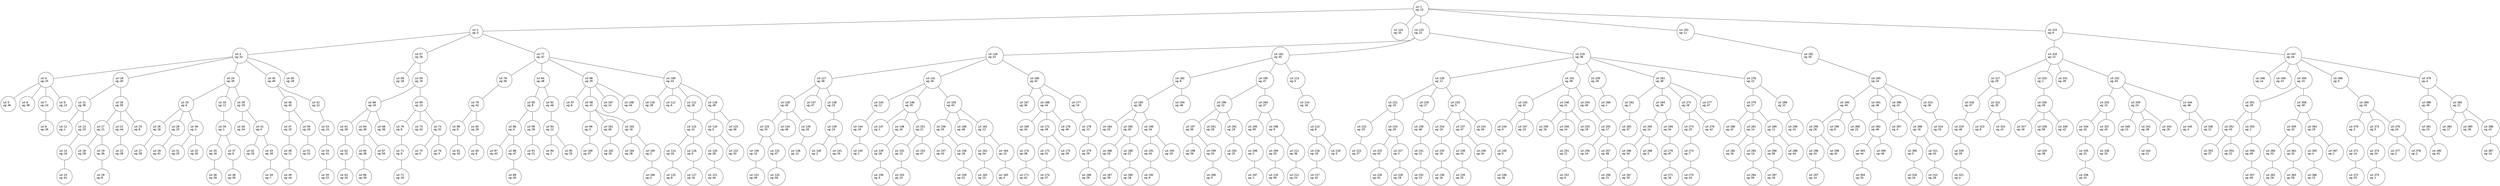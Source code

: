 graph G {
node [color=black,
fillcolor=white,
shape=circle,
fontname=Courier,
style=filled
];
node0001[label="id:1\lwg:13\l"];
node0001 -- node0002
node0001 -- node0124
node0001 -- node0125
node0001 -- node0291
node0001 -- node0315
node0002[label="id:2\lwg:3\l"];
node0002 -- node0003
node0002 -- node0057
node0002 -- node0077
node0003[label="id:3\lwg:33\l"];
node0003 -- node0004
node0003 -- node0010
node0003 -- node0024
node0003 -- node0045
node0003 -- node0056
node0004[label="id:4\lwg:25\l"];
node0004 -- node0005
node0004 -- node0006
node0004 -- node0007
node0004 -- node0009
node0005[label="id:5\lwg:46\l"];
node0006[label="id:6\lwg:38\l"];
node0007[label="id:7\lwg:24\l"];
node0007 -- node0008
node0008[label="id:8\lwg:26\l"];
node0009[label="id:9\lwg:13\l"];
node0010[label="id:10\lwg:45\l"];
node0010 -- node0011
node0010 -- node0016
node0011[label="id:11\lwg:38\l"];
node0011 -- node0012
node0011 -- node0013
node0012[label="id:12\lwg:1\l"];
node0013[label="id:13\lwg:23\l"];
node0013 -- node0014
node0014[label="id:14\lwg:10\l"];
node0014 -- node0015
node0015[label="id:15\lwg:41\l"];
node0016[label="id:16\lwg:50\l"];
node0016 -- node0017
node0016 -- node0021
node0016 -- node0023
node0017[label="id:17\lwg:21\l"];
node0017 -- node0018
node0017 -- node0019
node0018[label="id:18\lwg:28\l"];
node0019[label="id:19\lwg:36\l"];
node0019 -- node0020
node0020[label="id:20\lwg:8\l"];
node0021[label="id:21\lwg:44\l"];
node0021 -- node0022
node0022[label="id:22\lwg:38\l"];
node0023[label="id:23\lwg:8\l"];
node0024[label="id:24\lwg:39\l"];
node0024 -- node0025
node0024 -- node0033
node0024 -- node0039
node0025[label="id:25\lwg:6\l"];
node0025 -- node0026
node0025 -- node0028
node0025 -- node0030
node0026[label="id:26\lwg:18\l"];
node0026 -- node0027
node0027[label="id:27\lwg:39\l"];
node0028[label="id:28\lwg:25\l"];
node0028 -- node0029
node0029[label="id:29\lwg:41\l"];
node0030[label="id:30\lwg:3\l"];
node0030 -- node0031
node0030 -- node0032
node0031[label="id:31\lwg:25\l"];
node0032[label="id:32\lwg:35\l"];
node0033[label="id:33\lwg:11\l"];
node0033 -- node0034
node0034[label="id:34\lwg:1\l"];
node0034 -- node0035
node0034 -- node0037
node0035[label="id:35\lwg:16\l"];
node0035 -- node0036
node0036[label="id:36\lwg:26\l"];
node0037[label="id:37\lwg:6\l"];
node0037 -- node0038
node0038[label="id:38\lwg:30\l"];
node0039[label="id:39\lwg:29\l"];
node0039 -- node0040
node0039 -- node0041
node0040[label="id:40\lwg:34\l"];
node0041[label="id:41\lwg:4\l"];
node0041 -- node0042
node0041 -- node0043
node0042[label="id:42\lwg:29\l"];
node0043[label="id:43\lwg:20\l"];
node0043 -- node0044
node0044[label="id:44\lwg:7\l"];
node0045[label="id:45\lwg:40\l"];
node0045 -- node0046
node0045 -- node0052
node0046[label="id:46\lwg:43\l"];
node0046 -- node0047
node0046 -- node0050
node0047[label="id:47\lwg:15\l"];
node0047 -- node0048
node0048[label="id:48\lwg:11\l"];
node0048 -- node0049
node0049[label="id:49\lwg:44\l"];
node0050[label="id:50\lwg:20\l"];
node0050 -- node0051
node0051[label="id:51\lwg:22\l"];
node0052[label="id:52\lwg:22\l"];
node0052 -- node0053
node0053[label="id:53\lwg:15\l"];
node0053 -- node0054
node0054[label="id:54\lwg:41\l"];
node0054 -- node0055
node0055[label="id:55\lwg:22\l"];
node0056[label="id:56\lwg:28\l"];
node0057[label="id:57\lwg:26\l"];
node0057 -- node0058
node0057 -- node0059
node0058[label="id:58\lwg:18\l"];
node0059[label="id:59\lwg:10\l"];
node0059 -- node0060
node0059 -- node0069
node0060[label="id:60\lwg:10\l"];
node0060 -- node0061
node0060 -- node0064
node0060 -- node0068
node0061[label="id:61\lwg:39\l"];
node0061 -- node0062
node0062[label="id:62\lwg:15\l"];
node0062 -- node0063
node0063[label="id:63\lwg:33\l"];
node0064[label="id:64\lwg:30\l"];
node0064 -- node0065
node0064 -- node0067
node0065[label="id:65\lwg:38\l"];
node0065 -- node0066
node0066[label="id:66\lwg:39\l"];
node0067[label="id:67\lwg:50\l"];
node0068[label="id:68\lwg:38\l"];
node0069[label="id:69\lwg:13\l"];
node0069 -- node0070
node0069 -- node0073
node0069 -- node0074
node0070[label="id:70\lwg:8\l"];
node0070 -- node0071
node0071[label="id:71\lwg:6\l"];
node0071 -- node0072
node0072[label="id:72\lwg:10\l"];
node0073[label="id:73\lwg:43\l"];
node0074[label="id:74\lwg:32\l"];
node0074 -- node0075
node0074 -- node0076
node0075[label="id:75\lwg:5\l"];
node0076[label="id:76\lwg:3\l"];
node0077[label="id:77\lwg:47\l"];
node0077 -- node0078
node0077 -- node0084
node0077 -- node0096
node0077 -- node0109
node0078[label="id:78\lwg:50\l"];
node0078 -- node0079
node0079[label="id:79\lwg:42\l"];
node0079 -- node0080
node0079 -- node0082
node0080[label="id:80\lwg:9\l"];
node0080 -- node0081
node0081[label="id:81\lwg:33\l"];
node0082[label="id:82\lwg:39\l"];
node0082 -- node0083
node0083[label="id:83\lwg:8\l"];
node0084[label="id:84\lwg:48\l"];
node0084 -- node0085
node0084 -- node0092
node0085[label="id:85\lwg:8\l"];
node0085 -- node0086
node0085 -- node0090
node0086[label="id:86\lwg:4\l"];
node0086 -- node0087
node0086 -- node0088
node0087[label="id:87\lwg:43\l"];
node0088[label="id:88\lwg:47\l"];
node0088 -- node0089
node0089[label="id:89\lwg:45\l"];
node0090[label="id:90\lwg:39\l"];
node0090 -- node0091
node0091[label="id:91\lwg:21\l"];
node0092[label="id:92\lwg:46\l"];
node0092 -- node0093
node0093[label="id:93\lwg:12\l"];
node0093 -- node0094
node0093 -- node0095
node0094[label="id:94\lwg:2\l"];
node0095[label="id:95\lwg:25\l"];
node0096[label="id:96\lwg:35\l"];
node0096 -- node0097
node0096 -- node0098
node0096 -- node0107
node0096 -- node0108
node0097[label="id:97\lwg:8\l"];
node0098[label="id:98\lwg:41\l"];
node0098 -- node0099
node0098 -- node0101
node0098 -- node0103
node0099[label="id:99\lwg:3\l"];
node0099 -- node0100
node0100[label="id:100\lwg:37\l"];
node0101[label="id:101\lwg:48\l"];
node0101 -- node0102
node0102[label="id:102\lwg:26\l"];
node0103[label="id:103\lwg:10\l"];
node0103 -- node0104
node0103 -- node0105
node0104[label="id:104\lwg:28\l"];
node0105[label="id:105\lwg:3\l"];
node0105 -- node0106
node0106[label="id:106\lwg:4\l"];
node0107[label="id:107\lwg:14\l"];
node0108[label="id:108\lwg:44\l"];
node0109[label="id:109\lwg:43\l"];
node0109 -- node0110
node0109 -- node0111
node0109 -- node0112
node0109 -- node0118
node0110[label="id:110\lwg:30\l"];
node0111[label="id:111\lwg:6\l"];
node0112[label="id:112\lwg:26\l"];
node0112 -- node0113
node0113[label="id:113\lwg:41\l"];
node0113 -- node0114
node0113 -- node0116
node0114[label="id:114\lwg:33\l"];
node0114 -- node0115
node0115[label="id:115\lwg:8\l"];
node0116[label="id:116\lwg:5\l"];
node0116 -- node0117
node0117[label="id:117\lwg:16\l"];
node0118[label="id:118\lwg:48\l"];
node0118 -- node0119
node0118 -- node0123
node0119[label="id:119\lwg:5\l"];
node0119 -- node0120
node0119 -- node0122
node0120[label="id:120\lwg:28\l"];
node0120 -- node0121
node0121[label="id:121\lwg:44\l"];
node0122[label="id:122\lwg:33\l"];
node0123[label="id:123\lwg:30\l"];
node0124[label="id:124\lwg:33\l"];
node0125[label="id:125\lwg:22\l"];
node0125 -- node0126
node0125 -- node0181
node0125 -- node0219
node0126[label="id:126\lwg:41\l"];
node0126 -- node0127
node0126 -- node0142
node0126 -- node0166
node0127[label="id:127\lwg:30\l"];
node0127 -- node0128
node0127 -- node0137
node0127 -- node0138
node0128[label="id:128\lwg:45\l"];
node0128 -- node0129
node0128 -- node0134
node0128 -- node0135
node0129[label="id:129\lwg:33\l"];
node0129 -- node0130
node0129 -- node0132
node0130[label="id:130\lwg:13\l"];
node0130 -- node0131
node0131[label="id:131\lwg:49\l"];
node0132[label="id:132\lwg:47\l"];
node0132 -- node0133
node0133[label="id:133\lwg:50\l"];
node0134[label="id:134\lwg:40\l"];
node0135[label="id:135\lwg:20\l"];
node0135 -- node0136
node0136[label="id:136\lwg:12\l"];
node0137[label="id:137\lwg:47\l"];
node0138[label="id:138\lwg:23\l"];
node0138 -- node0139
node0139[label="id:139\lwg:24\l"];
node0139 -- node0140
node0139 -- node0141
node0140[label="id:140\lwg:2\l"];
node0141[label="id:141\lwg:19\l"];
node0142[label="id:142\lwg:26\l"];
node0142 -- node0143
node0142 -- node0146
node0142 -- node0155
node0143[label="id:143\lwg:11\l"];
node0143 -- node0144
node0144[label="id:144\lwg:19\l"];
node0144 -- node0145
node0145[label="id:145\lwg:1\l"];
node0146[label="id:146\lwg:35\l"];
node0146 -- node0147
node0146 -- node0148
node0146 -- node0151
node0147[label="id:147\lwg:1\l"];
node0148[label="id:148\lwg:16\l"];
node0148 -- node0149
node0149[label="id:149\lwg:28\l"];
node0149 -- node0150
node0150[label="id:150\lwg:5\l"];
node0151[label="id:151\lwg:21\l"];
node0151 -- node0152
node0151 -- node0154
node0152[label="id:152\lwg:13\l"];
node0152 -- node0153
node0153[label="id:153\lwg:13\l"];
node0154[label="id:154\lwg:47\l"];
node0155[label="id:155\lwg:43\l"];
node0155 -- node0156
node0155 -- node0160
node0155 -- node0161
node0156[label="id:156\lwg:33\l"];
node0156 -- node0157
node0156 -- node0158
node0157[label="id:157\lwg:43\l"];
node0158[label="id:158\lwg:10\l"];
node0158 -- node0159
node0159[label="id:159\lwg:31\l"];
node0160[label="id:160\lwg:48\l"];
node0161[label="id:161\lwg:12\l"];
node0161 -- node0162
node0161 -- node0164
node0162[label="id:162\lwg:34\l"];
node0162 -- node0163
node0163[label="id:163\lwg:15\l"];
node0164[label="id:164\lwg:13\l"];
node0164 -- node0165
node0165[label="id:165\lwg:4\l"];
node0166[label="id:166\lwg:42\l"];
node0166 -- node0167
node0166 -- node0168
node0166 -- node0177
node0167[label="id:167\lwg:36\l"];
node0168[label="id:168\lwg:44\l"];
node0168 -- node0169
node0168 -- node0172
node0168 -- node0176
node0169[label="id:169\lwg:44\l"];
node0169 -- node0170
node0170[label="id:170\lwg:38\l"];
node0170 -- node0171
node0171[label="id:171\lwg:42\l"];
node0172[label="id:172\lwg:49\l"];
node0172 -- node0173
node0172 -- node0175
node0173[label="id:173\lwg:31\l"];
node0173 -- node0174
node0174[label="id:174\lwg:37\l"];
node0175[label="id:175\lwg:39\l"];
node0176[label="id:176\lwg:46\l"];
node0177[label="id:177\lwg:19\l"];
node0177 -- node0178
node0178[label="id:178\lwg:13\l"];
node0178 -- node0179
node0179[label="id:179\lwg:29\l"];
node0179 -- node0180
node0180[label="id:180\lwg:29\l"];
node0181[label="id:181\lwg:45\l"];
node0181 -- node0182
node0181 -- node0195
node0181 -- node0213
node0182[label="id:182\lwg:8\l"];
node0182 -- node0183
node0182 -- node0194
node0183[label="id:183\lwg:30\l"];
node0183 -- node0184
node0183 -- node0185
node0183 -- node0190
node0184[label="id:184\lwg:33\l"];
node0185[label="id:185\lwg:45\l"];
node0185 -- node0186
node0185 -- node0188
node0186[label="id:186\lwg:10\l"];
node0186 -- node0187
node0187[label="id:187\lwg:39\l"];
node0188[label="id:188\lwg:21\l"];
node0188 -- node0189
node0189[label="id:189\lwg:18\l"];
node0190[label="id:190\lwg:34\l"];
node0190 -- node0191
node0190 -- node0193
node0191[label="id:191\lwg:44\l"];
node0191 -- node0192
node0192[label="id:192\lwg:9\l"];
node0193[label="id:193\lwg:10\l"];
node0194[label="id:194\lwg:48\l"];
node0195[label="id:195\lwg:47\l"];
node0195 -- node0196
node0195 -- node0204
node0196[label="id:196\lwg:22\l"];
node0196 -- node0197
node0196 -- node0201
node0196 -- node0202
node0197[label="id:197\lwg:50\l"];
node0197 -- node0198
node0197 -- node0199
node0198[label="id:198\lwg:26\l"];
node0199[label="id:199\lwg:34\l"];
node0199 -- node0200
node0200[label="id:200\lwg:5\l"];
node0201[label="id:201\lwg:28\l"];
node0202[label="id:202\lwg:19\l"];
node0202 -- node0203
node0203[label="id:203\lwg:25\l"];
node0204[label="id:204\lwg:37\l"];
node0204 -- node0205
node0204 -- node0208
node0205[label="id:205\lwg:50\l"];
node0205 -- node0206
node0206[label="id:206\lwg:2\l"];
node0206 -- node0207
node0207[label="id:207\lwg:1\l"];
node0208[label="id:208\lwg:9\l"];
node0208 -- node0209
node0208 -- node0211
node0209[label="id:209\lwg:33\l"];
node0209 -- node0210
node0210[label="id:210\lwg:50\l"];
node0211[label="id:211\lwg:36\l"];
node0211 -- node0212
node0212[label="id:212\lwg:24\l"];
node0213[label="id:213\lwg:5\l"];
node0213 -- node0214
node0214[label="id:214\lwg:18\l"];
node0214 -- node0215
node0215[label="id:215\lwg:8\l"];
node0215 -- node0216
node0215 -- node0218
node0216[label="id:216\lwg:19\l"];
node0216 -- node0217
node0217[label="id:217\lwg:41\l"];
node0218[label="id:218\lwg:5\l"];
node0219[label="id:219\lwg:30\l"];
node0219 -- node0220
node0219 -- node0242
node0219 -- node0259
node0219 -- node0261
node0219 -- node0278
node0220[label="id:220\lwg:12\l"];
node0220 -- node0221
node0220 -- node0229
node0220 -- node0233
node0221[label="id:221\lwg:15\l"];
node0221 -- node0222
node0221 -- node0224
node0222[label="id:222\lwg:25\l"];
node0222 -- node0223
node0223[label="id:223\lwg:27\l"];
node0224[label="id:224\lwg:29\l"];
node0224 -- node0225
node0224 -- node0227
node0225[label="id:225\lwg:43\l"];
node0225 -- node0226
node0226[label="id:226\lwg:41\l"];
node0227[label="id:227\lwg:2\l"];
node0227 -- node0228
node0228[label="id:228\lwg:19\l"];
node0229[label="id:229\lwg:17\l"];
node0229 -- node0230
node0230[label="id:230\lwg:46\l"];
node0230 -- node0231
node0231[label="id:231\lwg:12\l"];
node0231 -- node0232
node0232[label="id:232\lwg:13\l"];
node0233[label="id:233\lwg:5\l"];
node0233 -- node0234
node0233 -- node0237
node0233 -- node0241
node0234[label="id:234\lwg:19\l"];
node0234 -- node0235
node0235[label="id:235\lwg:10\l"];
node0235 -- node0236
node0236[label="id:236\lwg:16\l"];
node0237[label="id:237\lwg:47\l"];
node0237 -- node0238
node0237 -- node0240
node0238[label="id:238\lwg:43\l"];
node0238 -- node0239
node0239[label="id:239\lwg:25\l"];
node0240[label="id:240\lwg:34\l"];
node0241[label="id:241\lwg:50\l"];
node0242[label="id:242\lwg:49\l"];
node0242 -- node0243
node0242 -- node0248
node0242 -- node0254
node0243[label="id:243\lwg:42\l"];
node0243 -- node0244
node0243 -- node0247
node0244[label="id:244\lwg:9\l"];
node0244 -- node0245
node0245[label="id:245\lwg:5\l"];
node0245 -- node0246
node0246[label="id:246\lwg:36\l"];
node0247[label="id:247\lwg:23\l"];
node0248[label="id:248\lwg:21\l"];
node0248 -- node0249
node0248 -- node0250
node0248 -- node0253
node0249[label="id:249\lwg:16\l"];
node0250[label="id:250\lwg:14\l"];
node0250 -- node0251
node0251[label="id:251\lwg:21\l"];
node0251 -- node0252
node0252[label="id:252\lwg:4\l"];
node0253[label="id:253\lwg:19\l"];
node0254[label="id:254\lwg:40\l"];
node0254 -- node0255
node0255[label="id:255\lwg:17\l"];
node0255 -- node0256
node0255 -- node0257
node0256[label="id:256\lwg:14\l"];
node0257[label="id:257\lwg:49\l"];
node0257 -- node0258
node0258[label="id:258\lwg:21\l"];
node0259[label="id:259\lwg:29\l"];
node0259 -- node0260
node0260[label="id:260\lwg:1\l"];
node0261[label="id:261\lwg:38\l"];
node0261 -- node0262
node0261 -- node0264
node0261 -- node0272
node0261 -- node0277
node0262[label="id:262\lwg:2\l"];
node0262 -- node0263
node0263[label="id:263\lwg:37\l"];
node0264[label="id:264\lwg:39\l"];
node0264 -- node0265
node0264 -- node0269
node0265[label="id:265\lwg:14\l"];
node0265 -- node0266
node0265 -- node0268
node0266[label="id:266\lwg:34\l"];
node0266 -- node0267
node0267[label="id:267\lwg:33\l"];
node0268[label="id:268\lwg:3\l"];
node0269[label="id:269\lwg:34\l"];
node0269 -- node0270
node0270[label="id:270\lwg:47\l"];
node0270 -- node0271
node0271[label="id:271\lwg:16\l"];
node0272[label="id:272\lwg:20\l"];
node0272 -- node0273
node0272 -- node0276
node0273[label="id:273\lwg:25\l"];
node0273 -- node0274
node0274[label="id:274\lwg:7\l"];
node0274 -- node0275
node0275[label="id:275\lwg:24\l"];
node0276[label="id:276\lwg:42\l"];
node0277[label="id:277\lwg:47\l"];
node0278[label="id:278\lwg:22\l"];
node0278 -- node0279
node0278 -- node0289
node0279[label="id:279\lwg:17\l"];
node0279 -- node0280
node0279 -- node0281
node0279 -- node0285
node0280[label="id:280\lwg:42\l"];
node0281[label="id:281\lwg:14\l"];
node0281 -- node0282
node0281 -- node0283
node0282[label="id:282\lwg:16\l"];
node0283[label="id:283\lwg:13\l"];
node0283 -- node0284
node0284[label="id:284\lwg:50\l"];
node0285[label="id:285\lwg:11\l"];
node0285 -- node0286
node0285 -- node0288
node0286[label="id:286\lwg:50\l"];
node0286 -- node0287
node0287[label="id:287\lwg:10\l"];
node0288[label="id:288\lwg:44\l"];
node0289[label="id:289\lwg:12\l"];
node0289 -- node0290
node0290[label="id:290\lwg:41\l"];
node0291[label="id:291\lwg:11\l"];
node0291 -- node0292
node0292[label="id:292\lwg:45\l"];
node0292 -- node0293
node0293[label="id:293\lwg:24\l"];
node0293 -- node0294
node0293 -- node0301
node0293 -- node0306
node0293 -- node0313
node0294[label="id:294\lwg:45\l"];
node0294 -- node0295
node0294 -- node0299
node0294 -- node0300
node0295[label="id:295\lwg:28\l"];
node0295 -- node0296
node0295 -- node0298
node0296[label="id:296\lwg:24\l"];
node0296 -- node0297
node0297[label="id:297\lwg:14\l"];
node0298[label="id:298\lwg:42\l"];
node0299[label="id:299\lwg:6\l"];
node0300[label="id:300\lwg:23\l"];
node0301[label="id:301\lwg:38\l"];
node0301 -- node0302
node0302[label="id:302\lwg:46\l"];
node0302 -- node0303
node0302 -- node0305
node0303[label="id:303\lwg:44\l"];
node0303 -- node0304
node0304[label="id:304\lwg:33\l"];
node0305[label="id:305\lwg:40\l"];
node0306[label="id:306\lwg:41\l"];
node0306 -- node0307
node0306 -- node0308
node0307[label="id:307\lwg:4\l"];
node0308[label="id:308\lwg:10\l"];
node0308 -- node0309
node0308 -- node0311
node0309[label="id:309\lwg:5\l"];
node0309 -- node0310
node0310[label="id:310\lwg:24\l"];
node0311[label="id:311\lwg:43\l"];
node0311 -- node0312
node0312[label="id:312\lwg:26\l"];
node0313[label="id:313\lwg:36\l"];
node0313 -- node0314
node0314[label="id:314\lwg:33\l"];
node0315[label="id:315\lwg:9\l"];
node0315 -- node0316
node0315 -- node0347
node0316[label="id:316\lwg:13\l"];
node0316 -- node0317
node0316 -- node0325
node0316 -- node0331
node0316 -- node0332
node0317[label="id:317\lwg:29\l"];
node0317 -- node0318
node0317 -- node0322
node0318[label="id:318\lwg:47\l"];
node0318 -- node0319
node0319[label="id:319\lwg:46\l"];
node0319 -- node0320
node0320[label="id:320\lwg:29\l"];
node0320 -- node0321
node0321[label="id:321\lwg:4\l"];
node0322[label="id:322\lwg:35\l"];
node0322 -- node0323
node0322 -- node0324
node0323[label="id:323\lwg:8\l"];
node0324[label="id:324\lwg:41\l"];
node0325[label="id:325\lwg:1\l"];
node0325 -- node0326
node0326[label="id:326\lwg:45\l"];
node0326 -- node0327
node0326 -- node0328
node0326 -- node0330
node0327[label="id:327\lwg:10\l"];
node0328[label="id:328\lwg:50\l"];
node0328 -- node0329
node0329[label="id:329\lwg:38\l"];
node0330[label="id:330\lwg:42\l"];
node0331[label="id:331\lwg:39\l"];
node0332[label="id:332\lwg:43\l"];
node0332 -- node0333
node0332 -- node0339
node0332 -- node0344
node0333[label="id:333\lwg:13\l"];
node0333 -- node0334
node0333 -- node0337
node0334[label="id:334\lwg:42\l"];
node0334 -- node0335
node0335[label="id:335\lwg:21\l"];
node0335 -- node0336
node0336[label="id:336\lwg:42\l"];
node0337[label="id:337\lwg:43\l"];
node0337 -- node0338
node0338[label="id:338\lwg:33\l"];
node0339[label="id:339\lwg:24\l"];
node0339 -- node0340
node0339 -- node0341
node0339 -- node0343
node0340[label="id:340\lwg:13\l"];
node0341[label="id:341\lwg:38\l"];
node0341 -- node0342
node0342[label="id:342\lwg:21\l"];
node0343[label="id:343\lwg:26\l"];
node0344[label="id:344\lwg:48\l"];
node0344 -- node0345
node0344 -- node0346
node0345[label="id:345\lwg:4\l"];
node0346[label="id:346\lwg:12\l"];
node0347[label="id:347\lwg:44\l"];
node0347 -- node0348
node0347 -- node0349
node0347 -- node0350
node0347 -- node0368
node0347 -- node0379
node0348[label="id:348\lwg:14\l"];
node0349[label="id:349\lwg:47\l"];
node0350[label="id:350\lwg:15\l"];
node0350 -- node0351
node0350 -- node0358
node0351[label="id:351\lwg:29\l"];
node0351 -- node0352
node0351 -- node0355
node0352[label="id:352\lwg:43\l"];
node0352 -- node0353
node0352 -- node0354
node0353[label="id:353\lwg:37\l"];
node0354[label="id:354\lwg:22\l"];
node0355[label="id:355\lwg:2\l"];
node0355 -- node0356
node0356[label="id:356\lwg:40\l"];
node0356 -- node0357
node0357[label="id:357\lwg:40\l"];
node0358[label="id:358\lwg:40\l"];
node0358 -- node0359
node0358 -- node0364
node0359[label="id:359\lwg:33\l"];
node0359 -- node0360
node0359 -- node0362
node0360[label="id:360\lwg:33\l"];
node0360 -- node0361
node0361[label="id:361\lwg:26\l"];
node0362[label="id:362\lwg:32\l"];
node0362 -- node0363
node0363[label="id:363\lwg:50\l"];
node0364[label="id:364\lwg:29\l"];
node0364 -- node0365
node0364 -- node0367
node0365[label="id:365\lwg:4\l"];
node0365 -- node0366
node0366[label="id:366\lwg:15\l"];
node0367[label="id:367\lwg:2\l"];
node0368[label="id:368\lwg:5\l"];
node0368 -- node0369
node0369[label="id:369\lwg:33\l"];
node0369 -- node0370
node0369 -- node0373
node0369 -- node0376
node0370[label="id:370\lwg:3\l"];
node0370 -- node0371
node0371[label="id:371\lwg:14\l"];
node0371 -- node0372
node0372[label="id:372\lwg:25\l"];
node0373[label="id:373\lwg:5\l"];
node0373 -- node0374
node0374[label="id:374\lwg:24\l"];
node0374 -- node0375
node0375[label="id:375\lwg:1\l"];
node0376[label="id:376\lwg:24\l"];
node0376 -- node0377
node0376 -- node0378
node0377[label="id:377\lwg:2\l"];
node0378[label="id:378\lwg:2\l"];
node0379[label="id:379\lwg:4\l"];
node0379 -- node0380
node0379 -- node0383
node0380[label="id:380\lwg:49\l"];
node0380 -- node0381
node0381[label="id:381\lwg:23\l"];
node0381 -- node0382
node0382[label="id:382\lwg:41\l"];
node0383[label="id:383\lwg:21\l"];
node0383 -- node0384
node0383 -- node0385
node0383 -- node0386
node0384[label="id:384\lwg:17\l"];
node0385[label="id:385\lwg:28\l"];
node0386[label="id:386\lwg:41\l"];
node0386 -- node0387
node0387[label="id:387\lwg:14\l"];
}